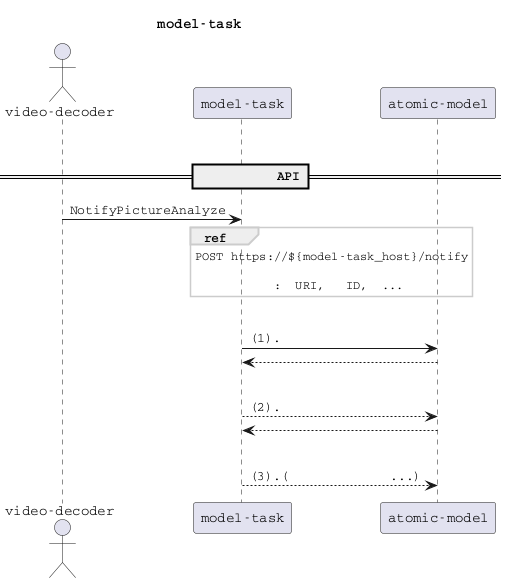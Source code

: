 @startuml
skinparam defaultFontName Courier
skinparam shadowing false
skinparam noteBackgroundColor #eee
skinparam noteBorderColor transparent
skinparam sequenceGroupBorderColor #ccc
skinparam sequenceReferenceBorderColor #ccc

title model-task 模型分析任务调度时序图

actor       "video-decoder"     as VD
participant "model-task"        as MT
participant "atomic-model"      as AM


|||
==分发 图片消费通知 API==

VD -> MT: NotifyPictureAnalyze

ref over MT
POST https://${model-task_host}/notify

入参:图片URI,摄像头ID,场景...
end ref

|||
MT -> AM: (1).调用实体分析模型
return
|||
MT --> AM: (2).调用属性分析模型
return
|||
MT --> AM: (3).(根据工作流判断是否结束分析...)



@enduml